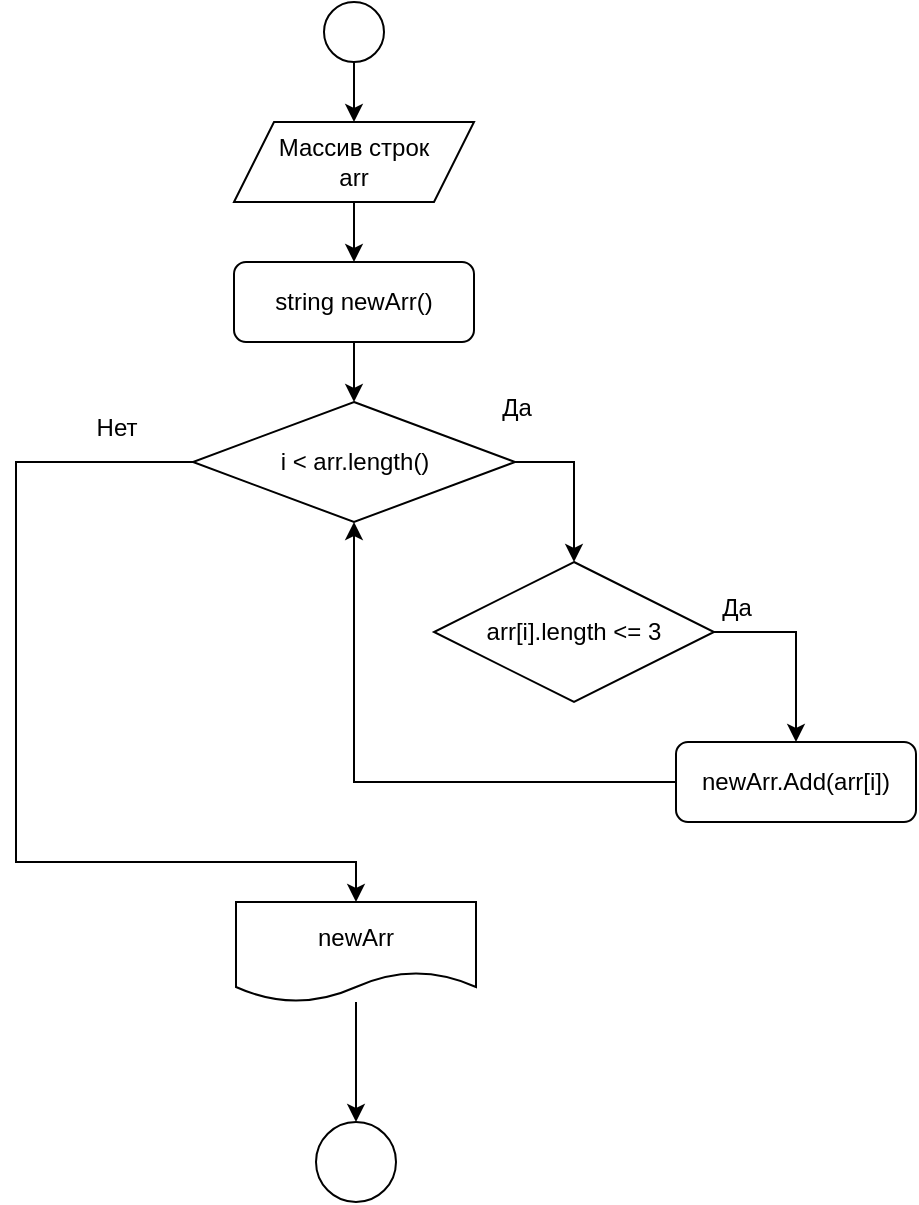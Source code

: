 <mxfile version="22.1.16" type="device">
  <diagram id="C5RBs43oDa-KdzZeNtuy" name="Page-1">
    <mxGraphModel dx="875" dy="471" grid="1" gridSize="10" guides="1" tooltips="1" connect="1" arrows="1" fold="1" page="1" pageScale="1" pageWidth="827" pageHeight="1169" math="0" shadow="0">
      <root>
        <mxCell id="WIyWlLk6GJQsqaUBKTNV-0" />
        <mxCell id="WIyWlLk6GJQsqaUBKTNV-1" parent="WIyWlLk6GJQsqaUBKTNV-0" />
        <mxCell id="Bq9OjmaeMTnmp6eDlj87-2" style="edgeStyle=orthogonalEdgeStyle;rounded=0;orthogonalLoop=1;jettySize=auto;html=1;" edge="1" parent="WIyWlLk6GJQsqaUBKTNV-1" source="Bq9OjmaeMTnmp6eDlj87-0" target="Bq9OjmaeMTnmp6eDlj87-1">
          <mxGeometry relative="1" as="geometry" />
        </mxCell>
        <mxCell id="Bq9OjmaeMTnmp6eDlj87-0" value="" style="ellipse;whiteSpace=wrap;html=1;aspect=fixed;" vertex="1" parent="WIyWlLk6GJQsqaUBKTNV-1">
          <mxGeometry x="384" y="70" width="30" height="30" as="geometry" />
        </mxCell>
        <mxCell id="Bq9OjmaeMTnmp6eDlj87-6" style="edgeStyle=orthogonalEdgeStyle;rounded=0;orthogonalLoop=1;jettySize=auto;html=1;" edge="1" parent="WIyWlLk6GJQsqaUBKTNV-1" source="Bq9OjmaeMTnmp6eDlj87-1" target="Bq9OjmaeMTnmp6eDlj87-3">
          <mxGeometry relative="1" as="geometry" />
        </mxCell>
        <mxCell id="Bq9OjmaeMTnmp6eDlj87-1" value="Массив строк&lt;br&gt;arr" style="shape=parallelogram;perimeter=parallelogramPerimeter;whiteSpace=wrap;html=1;fixedSize=1;" vertex="1" parent="WIyWlLk6GJQsqaUBKTNV-1">
          <mxGeometry x="339" y="130" width="120" height="40" as="geometry" />
        </mxCell>
        <mxCell id="Bq9OjmaeMTnmp6eDlj87-5" style="edgeStyle=orthogonalEdgeStyle;rounded=0;orthogonalLoop=1;jettySize=auto;html=1;" edge="1" parent="WIyWlLk6GJQsqaUBKTNV-1" source="Bq9OjmaeMTnmp6eDlj87-3" target="Bq9OjmaeMTnmp6eDlj87-4">
          <mxGeometry relative="1" as="geometry" />
        </mxCell>
        <mxCell id="Bq9OjmaeMTnmp6eDlj87-3" value="string newArr()" style="rounded=1;whiteSpace=wrap;html=1;" vertex="1" parent="WIyWlLk6GJQsqaUBKTNV-1">
          <mxGeometry x="339" y="200" width="120" height="40" as="geometry" />
        </mxCell>
        <mxCell id="Bq9OjmaeMTnmp6eDlj87-9" style="edgeStyle=orthogonalEdgeStyle;rounded=0;orthogonalLoop=1;jettySize=auto;html=1;" edge="1" parent="WIyWlLk6GJQsqaUBKTNV-1" source="Bq9OjmaeMTnmp6eDlj87-4" target="Bq9OjmaeMTnmp6eDlj87-8">
          <mxGeometry relative="1" as="geometry">
            <Array as="points">
              <mxPoint x="509" y="300" />
            </Array>
          </mxGeometry>
        </mxCell>
        <mxCell id="Bq9OjmaeMTnmp6eDlj87-17" style="edgeStyle=orthogonalEdgeStyle;rounded=0;orthogonalLoop=1;jettySize=auto;html=1;entryX=0.5;entryY=0;entryDx=0;entryDy=0;" edge="1" parent="WIyWlLk6GJQsqaUBKTNV-1" source="Bq9OjmaeMTnmp6eDlj87-4" target="Bq9OjmaeMTnmp6eDlj87-18">
          <mxGeometry relative="1" as="geometry">
            <mxPoint x="260" y="510.0" as="targetPoint" />
            <Array as="points">
              <mxPoint x="230" y="300" />
              <mxPoint x="230" y="500" />
              <mxPoint x="400" y="500" />
            </Array>
          </mxGeometry>
        </mxCell>
        <mxCell id="Bq9OjmaeMTnmp6eDlj87-4" value="i &amp;lt; arr.length()" style="rhombus;whiteSpace=wrap;html=1;" vertex="1" parent="WIyWlLk6GJQsqaUBKTNV-1">
          <mxGeometry x="318.5" y="270" width="161" height="60" as="geometry" />
        </mxCell>
        <mxCell id="Bq9OjmaeMTnmp6eDlj87-16" style="edgeStyle=orthogonalEdgeStyle;rounded=0;orthogonalLoop=1;jettySize=auto;html=1;entryX=0.5;entryY=1;entryDx=0;entryDy=0;" edge="1" parent="WIyWlLk6GJQsqaUBKTNV-1" source="Bq9OjmaeMTnmp6eDlj87-7" target="Bq9OjmaeMTnmp6eDlj87-4">
          <mxGeometry relative="1" as="geometry" />
        </mxCell>
        <mxCell id="Bq9OjmaeMTnmp6eDlj87-7" value="newArr.Add(arr[i])" style="rounded=1;whiteSpace=wrap;html=1;" vertex="1" parent="WIyWlLk6GJQsqaUBKTNV-1">
          <mxGeometry x="560" y="440" width="120" height="40" as="geometry" />
        </mxCell>
        <mxCell id="Bq9OjmaeMTnmp6eDlj87-10" style="edgeStyle=orthogonalEdgeStyle;rounded=0;orthogonalLoop=1;jettySize=auto;html=1;entryX=0.5;entryY=0;entryDx=0;entryDy=0;" edge="1" parent="WIyWlLk6GJQsqaUBKTNV-1" source="Bq9OjmaeMTnmp6eDlj87-8" target="Bq9OjmaeMTnmp6eDlj87-7">
          <mxGeometry relative="1" as="geometry">
            <Array as="points">
              <mxPoint x="620" y="385" />
            </Array>
          </mxGeometry>
        </mxCell>
        <mxCell id="Bq9OjmaeMTnmp6eDlj87-8" value="arr[i].length &amp;lt;= 3" style="rhombus;whiteSpace=wrap;html=1;" vertex="1" parent="WIyWlLk6GJQsqaUBKTNV-1">
          <mxGeometry x="439" y="350" width="140" height="70" as="geometry" />
        </mxCell>
        <mxCell id="Bq9OjmaeMTnmp6eDlj87-11" style="edgeStyle=orthogonalEdgeStyle;rounded=0;orthogonalLoop=1;jettySize=auto;html=1;exitX=0.5;exitY=1;exitDx=0;exitDy=0;" edge="1" parent="WIyWlLk6GJQsqaUBKTNV-1" source="Bq9OjmaeMTnmp6eDlj87-7" target="Bq9OjmaeMTnmp6eDlj87-7">
          <mxGeometry relative="1" as="geometry" />
        </mxCell>
        <mxCell id="Bq9OjmaeMTnmp6eDlj87-14" value="Да" style="text;html=1;align=center;verticalAlign=middle;resizable=0;points=[];autosize=1;strokeColor=none;fillColor=none;" vertex="1" parent="WIyWlLk6GJQsqaUBKTNV-1">
          <mxGeometry x="460" y="258" width="40" height="30" as="geometry" />
        </mxCell>
        <mxCell id="Bq9OjmaeMTnmp6eDlj87-15" value="Да" style="text;html=1;align=center;verticalAlign=middle;resizable=0;points=[];autosize=1;strokeColor=none;fillColor=none;" vertex="1" parent="WIyWlLk6GJQsqaUBKTNV-1">
          <mxGeometry x="570" y="358" width="40" height="30" as="geometry" />
        </mxCell>
        <mxCell id="Bq9OjmaeMTnmp6eDlj87-21" style="edgeStyle=orthogonalEdgeStyle;rounded=0;orthogonalLoop=1;jettySize=auto;html=1;entryX=0.5;entryY=0;entryDx=0;entryDy=0;" edge="1" parent="WIyWlLk6GJQsqaUBKTNV-1" source="Bq9OjmaeMTnmp6eDlj87-18" target="Bq9OjmaeMTnmp6eDlj87-20">
          <mxGeometry relative="1" as="geometry" />
        </mxCell>
        <mxCell id="Bq9OjmaeMTnmp6eDlj87-18" value="newArr" style="shape=document;whiteSpace=wrap;html=1;boundedLbl=1;" vertex="1" parent="WIyWlLk6GJQsqaUBKTNV-1">
          <mxGeometry x="340" y="520" width="120" height="50" as="geometry" />
        </mxCell>
        <mxCell id="Bq9OjmaeMTnmp6eDlj87-19" value="Нет" style="text;html=1;align=center;verticalAlign=middle;resizable=0;points=[];autosize=1;strokeColor=none;fillColor=none;" vertex="1" parent="WIyWlLk6GJQsqaUBKTNV-1">
          <mxGeometry x="260" y="268" width="40" height="30" as="geometry" />
        </mxCell>
        <mxCell id="Bq9OjmaeMTnmp6eDlj87-20" value="" style="ellipse;whiteSpace=wrap;html=1;aspect=fixed;" vertex="1" parent="WIyWlLk6GJQsqaUBKTNV-1">
          <mxGeometry x="380" y="630" width="40" height="40" as="geometry" />
        </mxCell>
      </root>
    </mxGraphModel>
  </diagram>
</mxfile>
